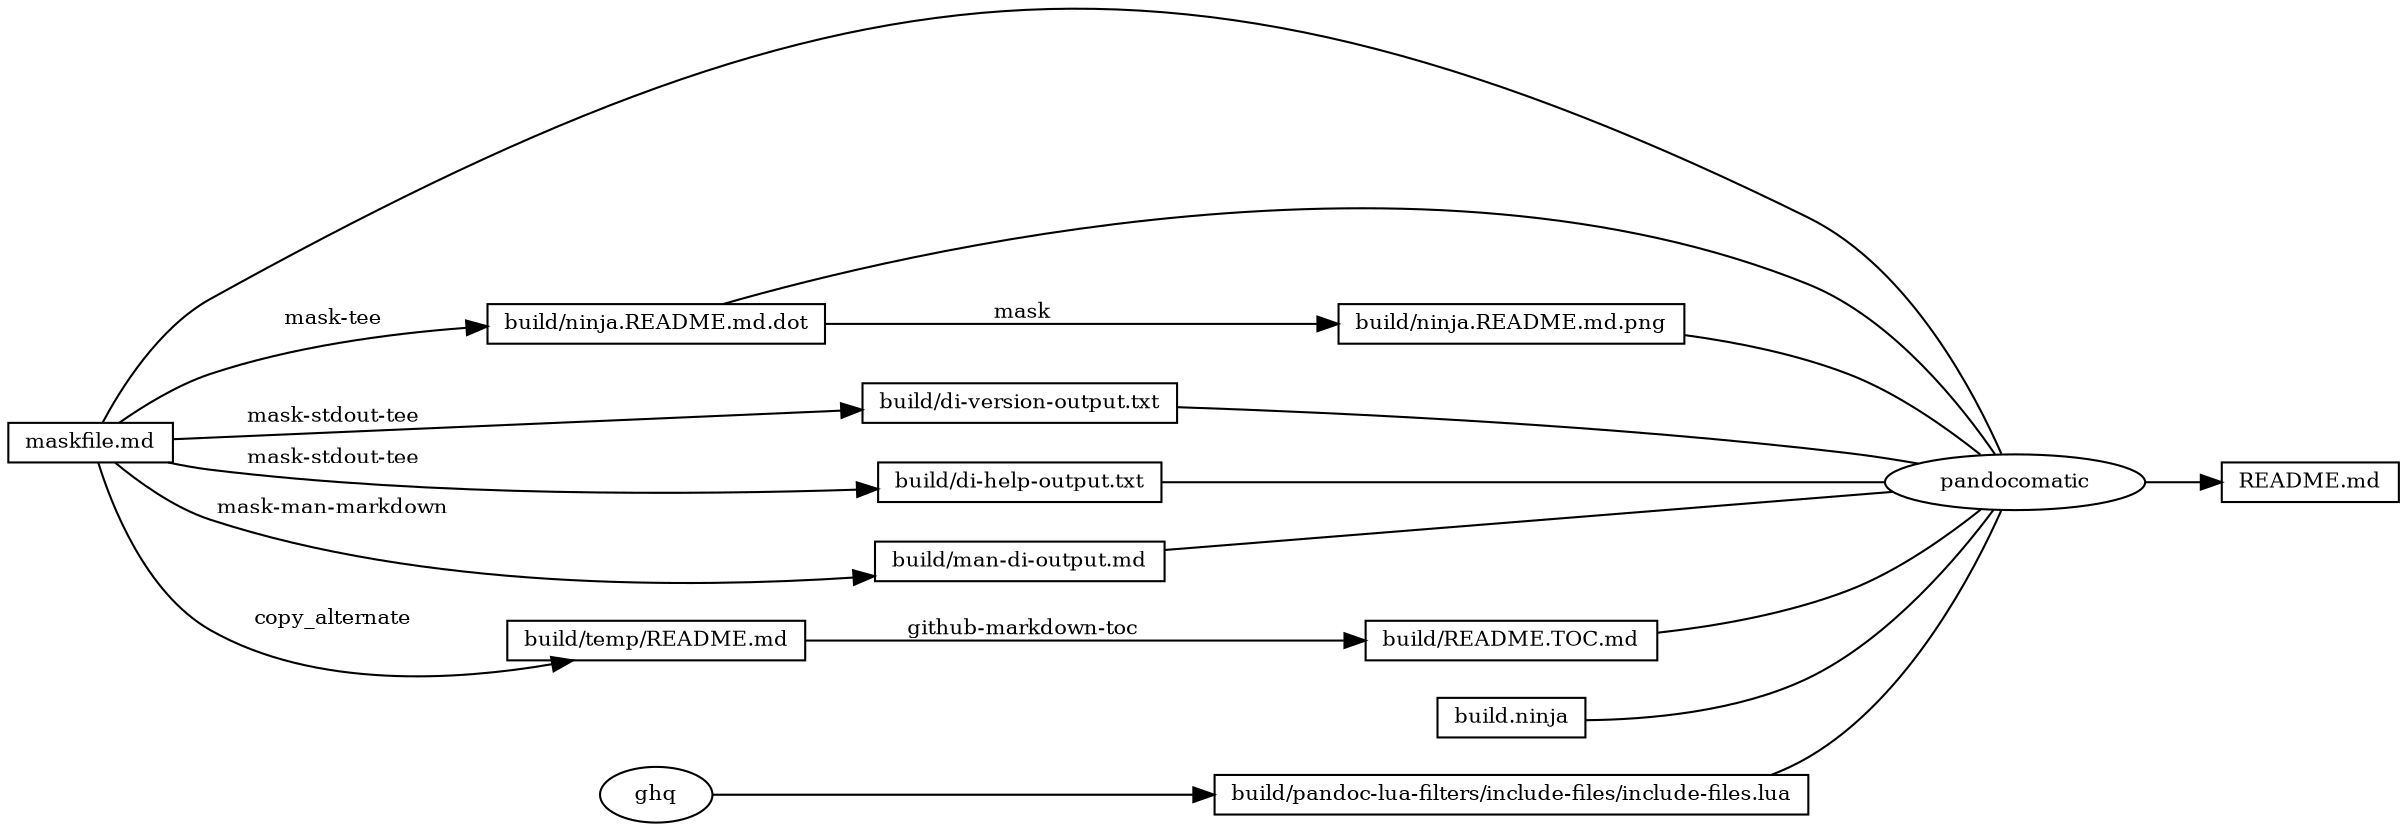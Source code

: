 digraph ninja {
rankdir="LR"
node [fontsize=10, shape=box, height=0.25]
edge [fontsize=10]
"0x7fab45e040f0" [label="README.md"]
"0x7fab45e04080" [label="pandocomatic", shape=ellipse]
"0x7fab45e04080" -> "0x7fab45e040f0"
"0x7fab45c07c60" -> "0x7fab45e04080" [arrowhead=none]
"0x7fab45d046c0" -> "0x7fab45e04080" [arrowhead=none]
"0x7fab45d04300" -> "0x7fab45e04080" [arrowhead=none]
"0x7fab45d04970" -> "0x7fab45e04080" [arrowhead=none]
"0x7fab45d04760" -> "0x7fab45e04080" [arrowhead=none]
"0x7fab45d04520" -> "0x7fab45e04080" [arrowhead=none]
"0x7fab45d05040" -> "0x7fab45e04080" [arrowhead=none]
"0x7fab45d05220" -> "0x7fab45e04080" [arrowhead=none]
"0x7fab45d05440" -> "0x7fab45e04080" [arrowhead=none]
"0x7fab45c07c60" [label="maskfile.md"]
"0x7fab45d046c0" [label="build.ninja"]
"0x7fab45d04300" [label="build/ninja.README.md.dot"]
"0x7fab45c07c60" -> "0x7fab45d04300" [label=" mask-tee"]
"0x7fab45d04970" [label="build/ninja.README.md.png"]
"0x7fab45d04300" -> "0x7fab45d04970" [label=" mask"]
"0x7fab45d04760" [label="build/pandoc-lua-filters/include-files/include-files.lua"]
"0x7fab45d04b70" [label="ghq", shape=ellipse]
"0x7fab45d04b70" -> "0x7fab45d04760"
"0x7fab45d04520" [label="build/README.TOC.md"]
"0x7fab45d04d10" -> "0x7fab45d04520" [label=" github-markdown-toc"]
"0x7fab45d04d10" [label="build/temp/README.md"]
"0x7fab45c07c60" -> "0x7fab45d04d10" [label=" copy_alternate"]
"0x7fab45d05040" [label="build/di-version-output.txt"]
"0x7fab45c07c60" -> "0x7fab45d05040" [label=" mask-stdout-tee"]
"0x7fab45d05220" [label="build/di-help-output.txt"]
"0x7fab45c07c60" -> "0x7fab45d05220" [label=" mask-stdout-tee"]
"0x7fab45d05440" [label="build/man-di-output.md"]
"0x7fab45c07c60" -> "0x7fab45d05440" [label=" mask-man-markdown"]
}
